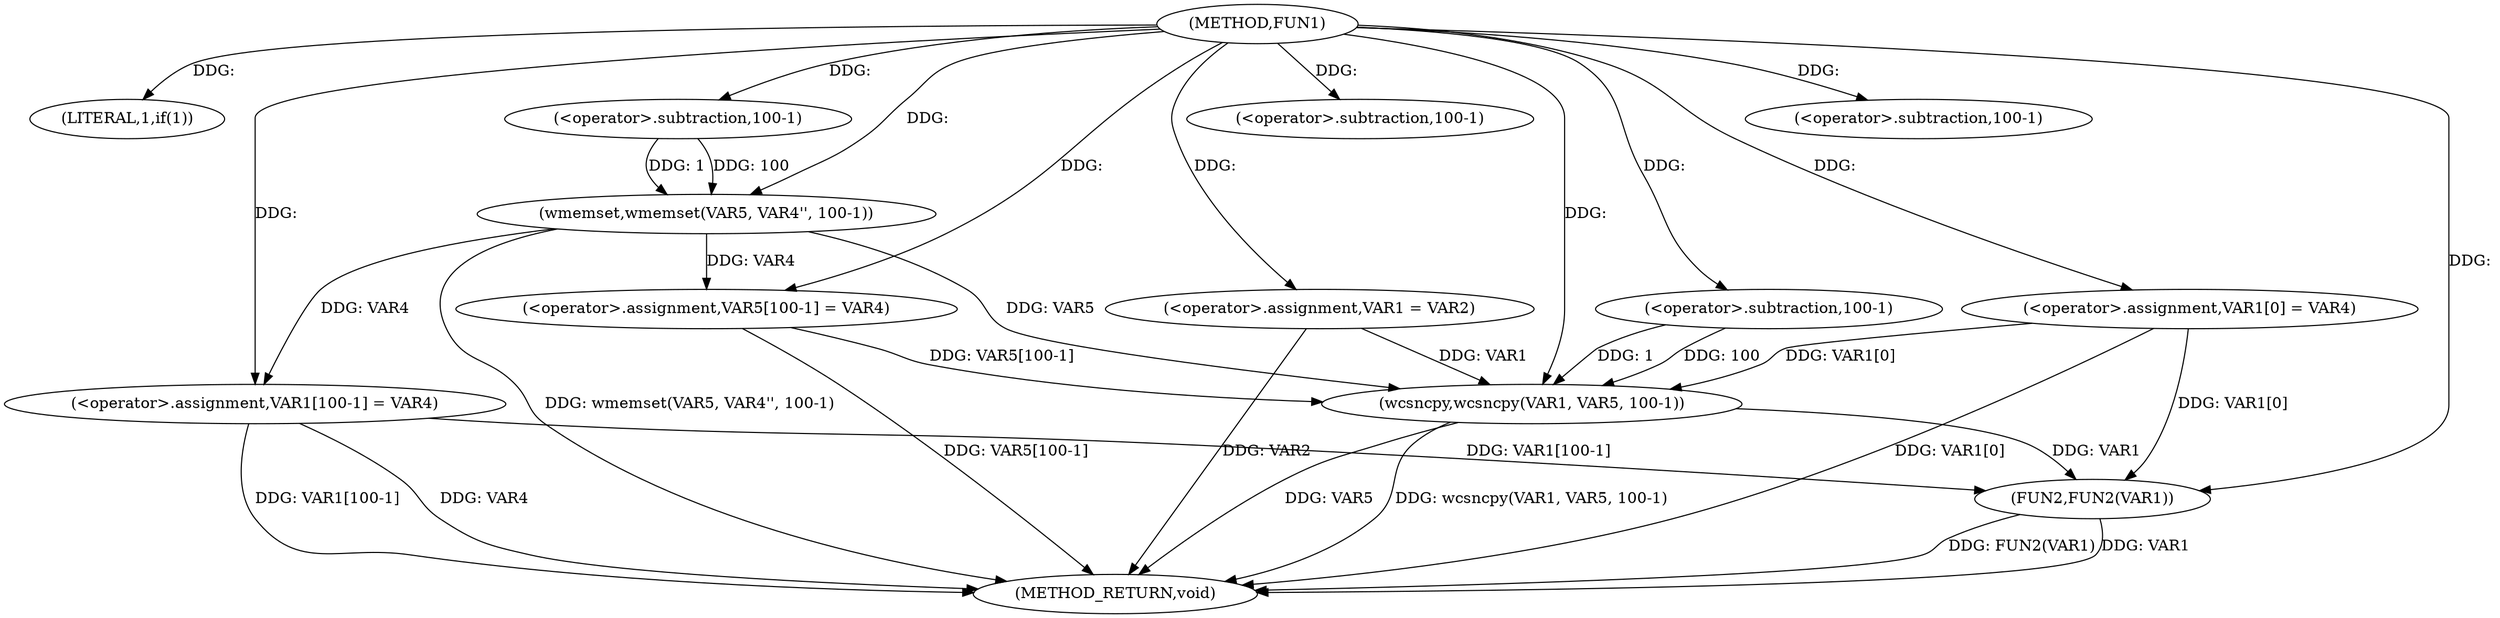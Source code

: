 digraph FUN1 {  
"1000100" [label = "(METHOD,FUN1)" ]
"1000146" [label = "(METHOD_RETURN,void)" ]
"1000106" [label = "(LITERAL,1,if(1))" ]
"1000108" [label = "(<operator>.assignment,VAR1 = VAR2)" ]
"1000111" [label = "(<operator>.assignment,VAR1[0] = VAR4)" ]
"1000118" [label = "(wmemset,wmemset(VAR5, VAR4'', 100-1))" ]
"1000121" [label = "(<operator>.subtraction,100-1)" ]
"1000124" [label = "(<operator>.assignment,VAR5[100-1] = VAR4)" ]
"1000127" [label = "(<operator>.subtraction,100-1)" ]
"1000131" [label = "(wcsncpy,wcsncpy(VAR1, VAR5, 100-1))" ]
"1000134" [label = "(<operator>.subtraction,100-1)" ]
"1000137" [label = "(<operator>.assignment,VAR1[100-1] = VAR4)" ]
"1000140" [label = "(<operator>.subtraction,100-1)" ]
"1000144" [label = "(FUN2,FUN2(VAR1))" ]
  "1000124" -> "1000146"  [ label = "DDG: VAR5[100-1]"] 
  "1000144" -> "1000146"  [ label = "DDG: FUN2(VAR1)"] 
  "1000118" -> "1000146"  [ label = "DDG: wmemset(VAR5, VAR4'', 100-1)"] 
  "1000108" -> "1000146"  [ label = "DDG: VAR2"] 
  "1000137" -> "1000146"  [ label = "DDG: VAR1[100-1]"] 
  "1000131" -> "1000146"  [ label = "DDG: VAR5"] 
  "1000111" -> "1000146"  [ label = "DDG: VAR1[0]"] 
  "1000137" -> "1000146"  [ label = "DDG: VAR4"] 
  "1000144" -> "1000146"  [ label = "DDG: VAR1"] 
  "1000131" -> "1000146"  [ label = "DDG: wcsncpy(VAR1, VAR5, 100-1)"] 
  "1000100" -> "1000106"  [ label = "DDG: "] 
  "1000100" -> "1000108"  [ label = "DDG: "] 
  "1000100" -> "1000111"  [ label = "DDG: "] 
  "1000100" -> "1000118"  [ label = "DDG: "] 
  "1000121" -> "1000118"  [ label = "DDG: 100"] 
  "1000121" -> "1000118"  [ label = "DDG: 1"] 
  "1000100" -> "1000121"  [ label = "DDG: "] 
  "1000118" -> "1000124"  [ label = "DDG: VAR4"] 
  "1000100" -> "1000124"  [ label = "DDG: "] 
  "1000100" -> "1000127"  [ label = "DDG: "] 
  "1000111" -> "1000131"  [ label = "DDG: VAR1[0]"] 
  "1000108" -> "1000131"  [ label = "DDG: VAR1"] 
  "1000100" -> "1000131"  [ label = "DDG: "] 
  "1000124" -> "1000131"  [ label = "DDG: VAR5[100-1]"] 
  "1000118" -> "1000131"  [ label = "DDG: VAR5"] 
  "1000134" -> "1000131"  [ label = "DDG: 100"] 
  "1000134" -> "1000131"  [ label = "DDG: 1"] 
  "1000100" -> "1000134"  [ label = "DDG: "] 
  "1000100" -> "1000137"  [ label = "DDG: "] 
  "1000118" -> "1000137"  [ label = "DDG: VAR4"] 
  "1000100" -> "1000140"  [ label = "DDG: "] 
  "1000131" -> "1000144"  [ label = "DDG: VAR1"] 
  "1000111" -> "1000144"  [ label = "DDG: VAR1[0]"] 
  "1000137" -> "1000144"  [ label = "DDG: VAR1[100-1]"] 
  "1000100" -> "1000144"  [ label = "DDG: "] 
}
